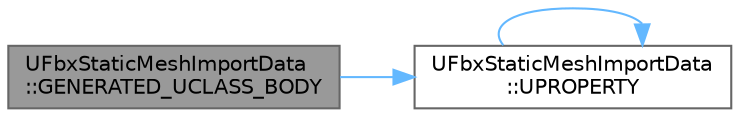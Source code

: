 digraph "UFbxStaticMeshImportData::GENERATED_UCLASS_BODY"
{
 // INTERACTIVE_SVG=YES
 // LATEX_PDF_SIZE
  bgcolor="transparent";
  edge [fontname=Helvetica,fontsize=10,labelfontname=Helvetica,labelfontsize=10];
  node [fontname=Helvetica,fontsize=10,shape=box,height=0.2,width=0.4];
  rankdir="LR";
  Node1 [id="Node000001",label="UFbxStaticMeshImportData\l::GENERATED_UCLASS_BODY",height=0.2,width=0.4,color="gray40", fillcolor="grey60", style="filled", fontcolor="black",tooltip="The LODGroup to associate with this mesh when it is imported."];
  Node1 -> Node2 [id="edge1_Node000001_Node000002",color="steelblue1",style="solid",tooltip=" "];
  Node2 [id="Node000002",label="UFbxStaticMeshImportData\l::UPROPERTY",height=0.2,width=0.4,color="grey40", fillcolor="white", style="filled",URL="$d8/dbe/classUFbxStaticMeshImportData.html#a9ffd8739dd99c68edd16020efb52b0be",tooltip="Specify how vertex colors should be imported."];
  Node2 -> Node2 [id="edge2_Node000002_Node000002",color="steelblue1",style="solid",tooltip=" "];
}
